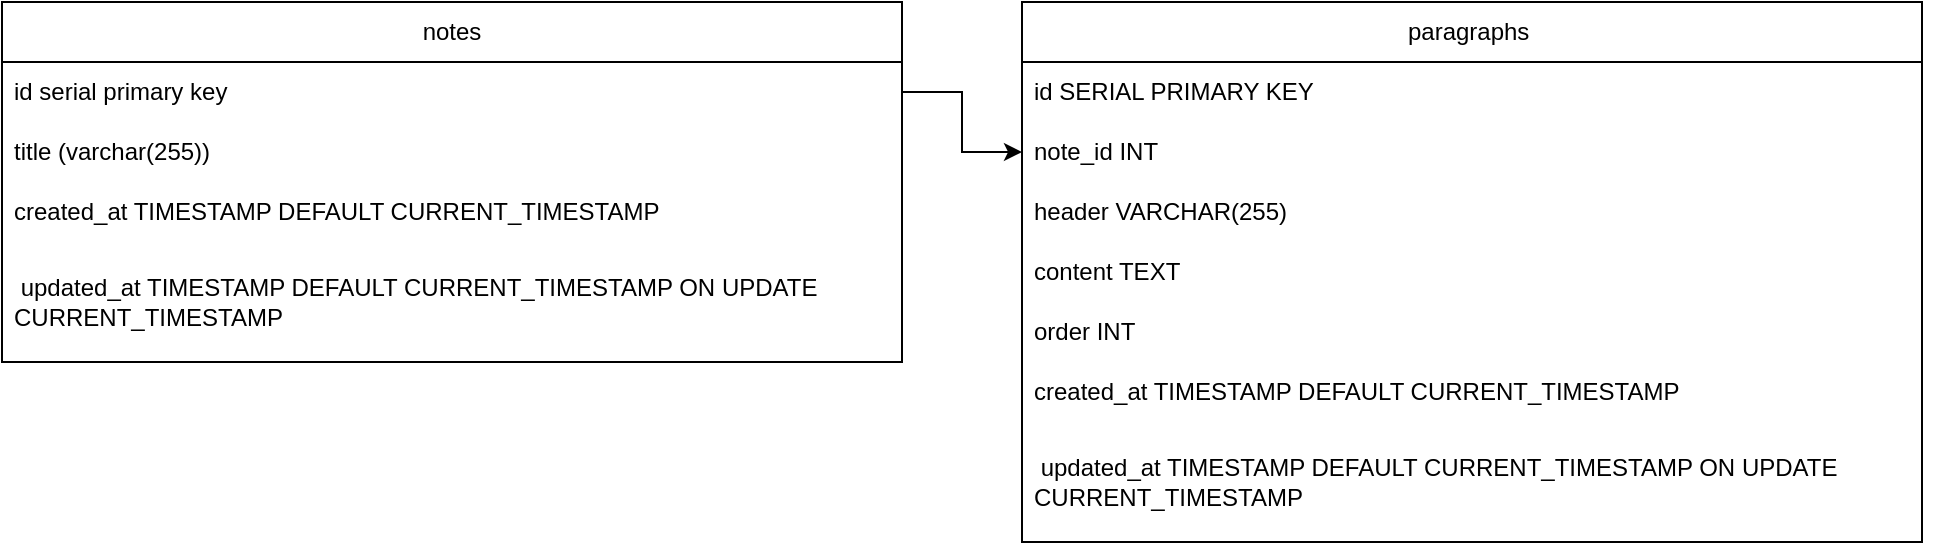 <mxfile version="24.4.10" type="github">
  <diagram name="Page-1" id="dBPsjzMSDcg0u9io7WQN">
    <mxGraphModel dx="2200" dy="1110" grid="1" gridSize="10" guides="1" tooltips="1" connect="1" arrows="1" fold="1" page="1" pageScale="1" pageWidth="850" pageHeight="1100" math="0" shadow="0">
      <root>
        <mxCell id="0" />
        <mxCell id="1" parent="0" />
        <mxCell id="WgE9uxkebB41KXs-95LF-4" value="notes" style="swimlane;fontStyle=0;childLayout=stackLayout;horizontal=1;startSize=30;horizontalStack=0;resizeParent=1;resizeParentMax=0;resizeLast=0;collapsible=1;marginBottom=0;whiteSpace=wrap;html=1;" vertex="1" parent="1">
          <mxGeometry width="450" height="180" as="geometry" />
        </mxCell>
        <mxCell id="WgE9uxkebB41KXs-95LF-5" value="id serial primary key" style="text;strokeColor=none;fillColor=none;align=left;verticalAlign=middle;spacingLeft=4;spacingRight=4;overflow=hidden;points=[[0,0.5],[1,0.5]];portConstraint=eastwest;rotatable=0;whiteSpace=wrap;html=1;" vertex="1" parent="WgE9uxkebB41KXs-95LF-4">
          <mxGeometry y="30" width="450" height="30" as="geometry" />
        </mxCell>
        <mxCell id="WgE9uxkebB41KXs-95LF-8" style="edgeStyle=orthogonalEdgeStyle;rounded=0;orthogonalLoop=1;jettySize=auto;html=1;exitX=1;exitY=0.5;exitDx=0;exitDy=0;entryX=1;entryY=0.5;entryDx=0;entryDy=0;" edge="1" parent="WgE9uxkebB41KXs-95LF-4" source="WgE9uxkebB41KXs-95LF-7" target="WgE9uxkebB41KXs-95LF-7">
          <mxGeometry relative="1" as="geometry">
            <mxPoint x="150" y="110" as="targetPoint" />
          </mxGeometry>
        </mxCell>
        <mxCell id="WgE9uxkebB41KXs-95LF-6" value="title (varchar(255))" style="text;strokeColor=none;fillColor=none;align=left;verticalAlign=middle;spacingLeft=4;spacingRight=4;overflow=hidden;points=[[0,0.5],[1,0.5]];portConstraint=eastwest;rotatable=0;whiteSpace=wrap;html=1;" vertex="1" parent="WgE9uxkebB41KXs-95LF-4">
          <mxGeometry y="60" width="450" height="30" as="geometry" />
        </mxCell>
        <mxCell id="WgE9uxkebB41KXs-95LF-7" value="created_at TIMESTAMP DEFAULT CURRENT_TIMESTAMP" style="text;strokeColor=none;fillColor=none;align=left;verticalAlign=middle;spacingLeft=4;spacingRight=4;overflow=hidden;points=[[0,0.5],[1,0.5]];portConstraint=eastwest;rotatable=0;whiteSpace=wrap;html=1;" vertex="1" parent="WgE9uxkebB41KXs-95LF-4">
          <mxGeometry y="90" width="450" height="30" as="geometry" />
        </mxCell>
        <mxCell id="WgE9uxkebB41KXs-95LF-9" value="&amp;nbsp;updated_at &lt;span class=&quot;hljs-type&quot;&gt;TIMESTAMP&lt;/span&gt; &lt;span class=&quot;hljs-keyword&quot;&gt;DEFAULT&lt;/span&gt; &lt;span class=&quot;hljs-built_in&quot;&gt;CURRENT_TIMESTAMP&lt;/span&gt; &lt;span class=&quot;hljs-keyword&quot;&gt;ON&lt;/span&gt; &lt;span class=&quot;hljs-keyword&quot;&gt;UPDATE&lt;/span&gt; &lt;span class=&quot;hljs-built_in&quot;&gt;CURRENT_TIMESTAMP&lt;/span&gt;" style="text;strokeColor=none;fillColor=none;align=left;verticalAlign=middle;spacingLeft=4;spacingRight=4;overflow=hidden;points=[[0,0.5],[1,0.5]];portConstraint=eastwest;rotatable=0;whiteSpace=wrap;html=1;" vertex="1" parent="WgE9uxkebB41KXs-95LF-4">
          <mxGeometry y="120" width="450" height="60" as="geometry" />
        </mxCell>
        <mxCell id="WgE9uxkebB41KXs-95LF-10" value="paragraphs&amp;nbsp;" style="swimlane;fontStyle=0;childLayout=stackLayout;horizontal=1;startSize=30;horizontalStack=0;resizeParent=1;resizeParentMax=0;resizeLast=0;collapsible=1;marginBottom=0;whiteSpace=wrap;html=1;" vertex="1" parent="1">
          <mxGeometry x="510" width="450" height="270" as="geometry" />
        </mxCell>
        <mxCell id="WgE9uxkebB41KXs-95LF-11" value="id SERIAL PRIMARY KEY" style="text;strokeColor=none;fillColor=none;align=left;verticalAlign=middle;spacingLeft=4;spacingRight=4;overflow=hidden;points=[[0,0.5],[1,0.5]];portConstraint=eastwest;rotatable=0;whiteSpace=wrap;html=1;" vertex="1" parent="WgE9uxkebB41KXs-95LF-10">
          <mxGeometry y="30" width="450" height="30" as="geometry" />
        </mxCell>
        <mxCell id="WgE9uxkebB41KXs-95LF-12" style="edgeStyle=orthogonalEdgeStyle;rounded=0;orthogonalLoop=1;jettySize=auto;html=1;exitX=1;exitY=0.5;exitDx=0;exitDy=0;entryX=1;entryY=0.5;entryDx=0;entryDy=0;" edge="1" parent="WgE9uxkebB41KXs-95LF-10" source="WgE9uxkebB41KXs-95LF-14" target="WgE9uxkebB41KXs-95LF-14">
          <mxGeometry relative="1" as="geometry">
            <mxPoint x="150" y="110" as="targetPoint" />
          </mxGeometry>
        </mxCell>
        <mxCell id="WgE9uxkebB41KXs-95LF-13" value="note_id INT" style="text;strokeColor=none;fillColor=none;align=left;verticalAlign=middle;spacingLeft=4;spacingRight=4;overflow=hidden;points=[[0,0.5],[1,0.5]];portConstraint=eastwest;rotatable=0;whiteSpace=wrap;html=1;" vertex="1" parent="WgE9uxkebB41KXs-95LF-10">
          <mxGeometry y="60" width="450" height="30" as="geometry" />
        </mxCell>
        <mxCell id="WgE9uxkebB41KXs-95LF-16" value="header VARCHAR(255)" style="text;strokeColor=none;fillColor=none;align=left;verticalAlign=middle;spacingLeft=4;spacingRight=4;overflow=hidden;points=[[0,0.5],[1,0.5]];portConstraint=eastwest;rotatable=0;whiteSpace=wrap;html=1;" vertex="1" parent="WgE9uxkebB41KXs-95LF-10">
          <mxGeometry y="90" width="450" height="30" as="geometry" />
        </mxCell>
        <mxCell id="WgE9uxkebB41KXs-95LF-17" value="content TEXT" style="text;strokeColor=none;fillColor=none;align=left;verticalAlign=middle;spacingLeft=4;spacingRight=4;overflow=hidden;points=[[0,0.5],[1,0.5]];portConstraint=eastwest;rotatable=0;whiteSpace=wrap;html=1;" vertex="1" parent="WgE9uxkebB41KXs-95LF-10">
          <mxGeometry y="120" width="450" height="30" as="geometry" />
        </mxCell>
        <mxCell id="WgE9uxkebB41KXs-95LF-18" value="order INT" style="text;strokeColor=none;fillColor=none;align=left;verticalAlign=middle;spacingLeft=4;spacingRight=4;overflow=hidden;points=[[0,0.5],[1,0.5]];portConstraint=eastwest;rotatable=0;whiteSpace=wrap;html=1;" vertex="1" parent="WgE9uxkebB41KXs-95LF-10">
          <mxGeometry y="150" width="450" height="30" as="geometry" />
        </mxCell>
        <mxCell id="WgE9uxkebB41KXs-95LF-14" value="created_at TIMESTAMP DEFAULT CURRENT_TIMESTAMP" style="text;strokeColor=none;fillColor=none;align=left;verticalAlign=middle;spacingLeft=4;spacingRight=4;overflow=hidden;points=[[0,0.5],[1,0.5]];portConstraint=eastwest;rotatable=0;whiteSpace=wrap;html=1;" vertex="1" parent="WgE9uxkebB41KXs-95LF-10">
          <mxGeometry y="180" width="450" height="30" as="geometry" />
        </mxCell>
        <mxCell id="WgE9uxkebB41KXs-95LF-15" value="&amp;nbsp;updated_at &lt;span class=&quot;hljs-type&quot;&gt;TIMESTAMP&lt;/span&gt; &lt;span class=&quot;hljs-keyword&quot;&gt;DEFAULT&lt;/span&gt; &lt;span class=&quot;hljs-built_in&quot;&gt;CURRENT_TIMESTAMP&lt;/span&gt; &lt;span class=&quot;hljs-keyword&quot;&gt;ON&lt;/span&gt; &lt;span class=&quot;hljs-keyword&quot;&gt;UPDATE&lt;/span&gt; &lt;span class=&quot;hljs-built_in&quot;&gt;CURRENT_TIMESTAMP&lt;/span&gt;" style="text;strokeColor=none;fillColor=none;align=left;verticalAlign=middle;spacingLeft=4;spacingRight=4;overflow=hidden;points=[[0,0.5],[1,0.5]];portConstraint=eastwest;rotatable=0;whiteSpace=wrap;html=1;" vertex="1" parent="WgE9uxkebB41KXs-95LF-10">
          <mxGeometry y="210" width="450" height="60" as="geometry" />
        </mxCell>
        <mxCell id="WgE9uxkebB41KXs-95LF-22" style="edgeStyle=orthogonalEdgeStyle;rounded=0;orthogonalLoop=1;jettySize=auto;html=1;" edge="1" parent="1" source="WgE9uxkebB41KXs-95LF-5" target="WgE9uxkebB41KXs-95LF-13">
          <mxGeometry relative="1" as="geometry" />
        </mxCell>
      </root>
    </mxGraphModel>
  </diagram>
</mxfile>
